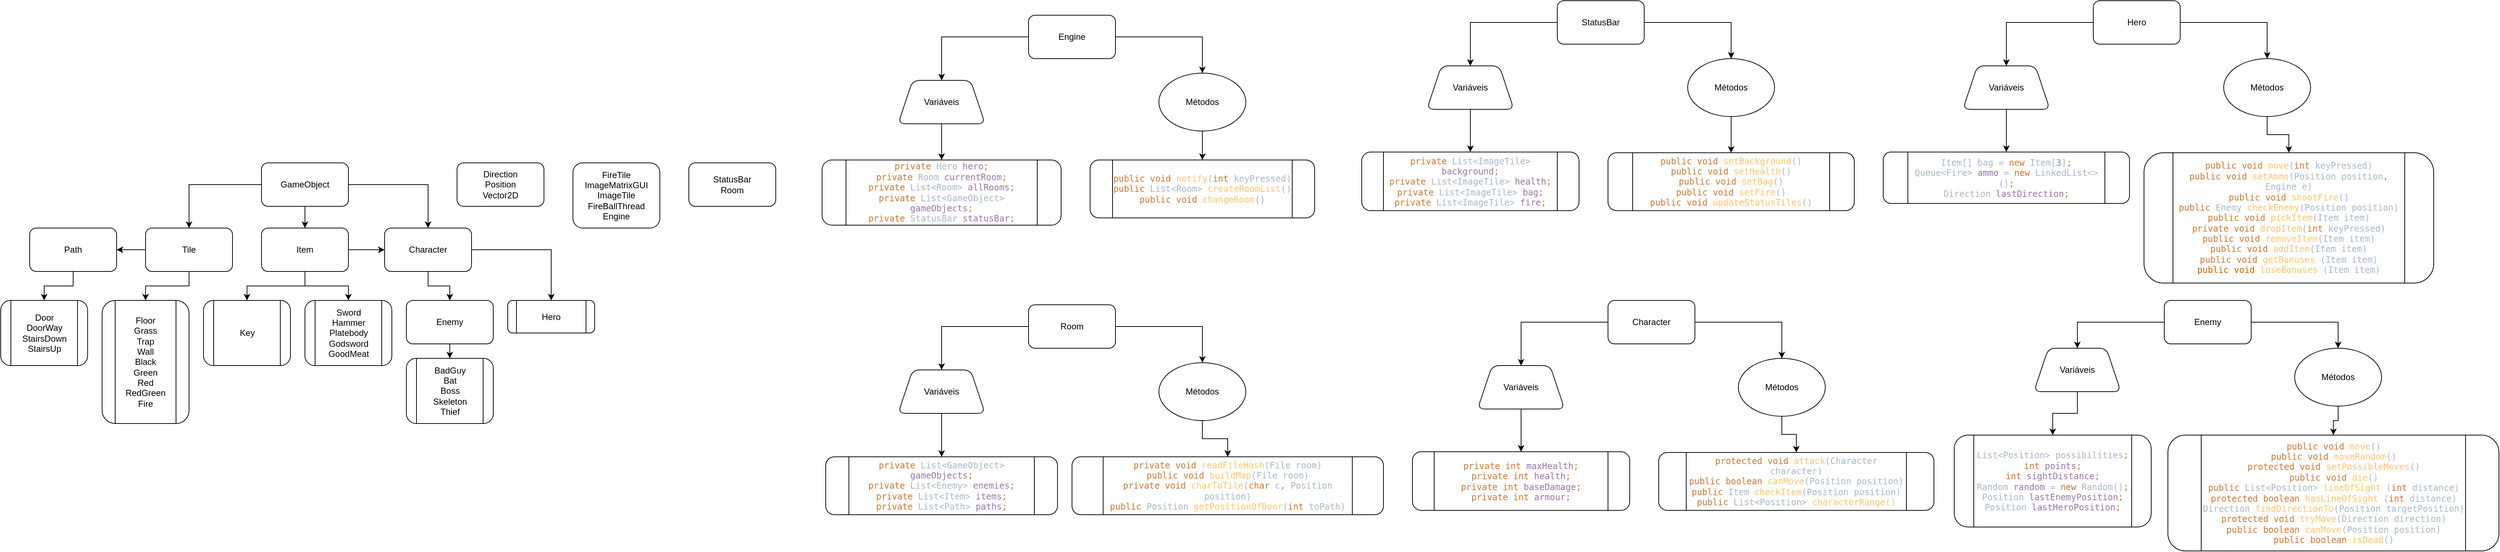 <mxfile version="21.3.5" type="github">
  <diagram name="Página-1" id="6EzTextcwqXLkR1ZRIQe">
    <mxGraphModel dx="3252" dy="1193" grid="1" gridSize="10" guides="1" tooltips="1" connect="1" arrows="1" fold="1" page="1" pageScale="1" pageWidth="1169" pageHeight="827" math="0" shadow="0">
      <root>
        <mxCell id="0" />
        <mxCell id="1" parent="0" />
        <mxCell id="GNOp9yawpGQOeE-_GoTY-5" value="" style="edgeStyle=orthogonalEdgeStyle;rounded=0;orthogonalLoop=1;jettySize=auto;html=1;entryX=0.5;entryY=0;entryDx=0;entryDy=0;" edge="1" parent="1" source="GNOp9yawpGQOeE-_GoTY-1" target="GNOp9yawpGQOeE-_GoTY-4">
          <mxGeometry relative="1" as="geometry">
            <Array as="points" />
          </mxGeometry>
        </mxCell>
        <mxCell id="GNOp9yawpGQOeE-_GoTY-7" value="" style="edgeStyle=orthogonalEdgeStyle;rounded=0;orthogonalLoop=1;jettySize=auto;html=1;" edge="1" parent="1" source="GNOp9yawpGQOeE-_GoTY-1" target="GNOp9yawpGQOeE-_GoTY-6">
          <mxGeometry relative="1" as="geometry" />
        </mxCell>
        <mxCell id="GNOp9yawpGQOeE-_GoTY-9" value="" style="edgeStyle=orthogonalEdgeStyle;rounded=0;orthogonalLoop=1;jettySize=auto;html=1;" edge="1" parent="1" source="GNOp9yawpGQOeE-_GoTY-1" target="GNOp9yawpGQOeE-_GoTY-8">
          <mxGeometry relative="1" as="geometry" />
        </mxCell>
        <mxCell id="GNOp9yawpGQOeE-_GoTY-1" value="GameObject" style="rounded=1;whiteSpace=wrap;html=1;" vertex="1" parent="1">
          <mxGeometry x="-759" y="234" width="120" height="60" as="geometry" />
        </mxCell>
        <mxCell id="GNOp9yawpGQOeE-_GoTY-23" value="" style="edgeStyle=orthogonalEdgeStyle;rounded=0;orthogonalLoop=1;jettySize=auto;html=1;" edge="1" parent="1" source="GNOp9yawpGQOeE-_GoTY-4" target="GNOp9yawpGQOeE-_GoTY-22">
          <mxGeometry relative="1" as="geometry" />
        </mxCell>
        <mxCell id="GNOp9yawpGQOeE-_GoTY-24" value="" style="edgeStyle=orthogonalEdgeStyle;rounded=0;orthogonalLoop=1;jettySize=auto;html=1;" edge="1" parent="1" source="GNOp9yawpGQOeE-_GoTY-4" target="GNOp9yawpGQOeE-_GoTY-8">
          <mxGeometry relative="1" as="geometry" />
        </mxCell>
        <mxCell id="GNOp9yawpGQOeE-_GoTY-30" style="edgeStyle=orthogonalEdgeStyle;rounded=0;orthogonalLoop=1;jettySize=auto;html=1;entryX=0.5;entryY=0;entryDx=0;entryDy=0;" edge="1" parent="1" source="GNOp9yawpGQOeE-_GoTY-4" target="GNOp9yawpGQOeE-_GoTY-26">
          <mxGeometry relative="1" as="geometry" />
        </mxCell>
        <mxCell id="GNOp9yawpGQOeE-_GoTY-4" value="Item" style="rounded=1;whiteSpace=wrap;html=1;" vertex="1" parent="1">
          <mxGeometry x="-759" y="324" width="120" height="60" as="geometry" />
        </mxCell>
        <mxCell id="GNOp9yawpGQOeE-_GoTY-36" value="" style="edgeStyle=orthogonalEdgeStyle;rounded=0;orthogonalLoop=1;jettySize=auto;html=1;" edge="1" parent="1" source="GNOp9yawpGQOeE-_GoTY-6" target="GNOp9yawpGQOeE-_GoTY-35">
          <mxGeometry relative="1" as="geometry" />
        </mxCell>
        <mxCell id="GNOp9yawpGQOeE-_GoTY-41" value="" style="edgeStyle=orthogonalEdgeStyle;rounded=0;orthogonalLoop=1;jettySize=auto;html=1;" edge="1" parent="1" source="GNOp9yawpGQOeE-_GoTY-6" target="GNOp9yawpGQOeE-_GoTY-40">
          <mxGeometry relative="1" as="geometry" />
        </mxCell>
        <mxCell id="GNOp9yawpGQOeE-_GoTY-6" value="Tile" style="rounded=1;whiteSpace=wrap;html=1;" vertex="1" parent="1">
          <mxGeometry x="-919" y="324" width="120" height="60" as="geometry" />
        </mxCell>
        <mxCell id="GNOp9yawpGQOeE-_GoTY-11" value="" style="edgeStyle=orthogonalEdgeStyle;rounded=0;orthogonalLoop=1;jettySize=auto;html=1;" edge="1" parent="1" source="GNOp9yawpGQOeE-_GoTY-8" target="GNOp9yawpGQOeE-_GoTY-10">
          <mxGeometry relative="1" as="geometry" />
        </mxCell>
        <mxCell id="GNOp9yawpGQOeE-_GoTY-13" value="" style="edgeStyle=orthogonalEdgeStyle;rounded=0;orthogonalLoop=1;jettySize=auto;html=1;entryX=0.5;entryY=0;entryDx=0;entryDy=0;" edge="1" parent="1" source="GNOp9yawpGQOeE-_GoTY-8" target="GNOp9yawpGQOeE-_GoTY-49">
          <mxGeometry relative="1" as="geometry" />
        </mxCell>
        <mxCell id="GNOp9yawpGQOeE-_GoTY-8" value="Character" style="rounded=1;whiteSpace=wrap;html=1;" vertex="1" parent="1">
          <mxGeometry x="-589" y="324" width="120" height="60" as="geometry" />
        </mxCell>
        <mxCell id="GNOp9yawpGQOeE-_GoTY-21" value="" style="edgeStyle=orthogonalEdgeStyle;rounded=0;orthogonalLoop=1;jettySize=auto;html=1;" edge="1" parent="1" source="GNOp9yawpGQOeE-_GoTY-10" target="GNOp9yawpGQOeE-_GoTY-20">
          <mxGeometry relative="1" as="geometry" />
        </mxCell>
        <mxCell id="GNOp9yawpGQOeE-_GoTY-10" value="Enemy" style="rounded=1;whiteSpace=wrap;html=1;" vertex="1" parent="1">
          <mxGeometry x="-559" y="424" width="120" height="60" as="geometry" />
        </mxCell>
        <mxCell id="GNOp9yawpGQOeE-_GoTY-20" value="BadGuy&lt;br&gt;Bat&lt;br&gt;Boss&lt;br&gt;Skeleton&lt;br&gt;Thief" style="shape=process;whiteSpace=wrap;html=1;backgroundOutline=1;rounded=1;" vertex="1" parent="1">
          <mxGeometry x="-559" y="504" width="120" height="90" as="geometry" />
        </mxCell>
        <mxCell id="GNOp9yawpGQOeE-_GoTY-22" value="Sword&lt;br&gt;Hammer&lt;br&gt;Platebody&lt;br&gt;Godsword&lt;br&gt;GoodMeat" style="shape=process;whiteSpace=wrap;html=1;backgroundOutline=1;rounded=1;" vertex="1" parent="1">
          <mxGeometry x="-699" y="424" width="120" height="90" as="geometry" />
        </mxCell>
        <mxCell id="GNOp9yawpGQOeE-_GoTY-26" value="Key" style="shape=process;whiteSpace=wrap;html=1;backgroundOutline=1;rounded=1;" vertex="1" parent="1">
          <mxGeometry x="-839" y="424" width="120" height="90" as="geometry" />
        </mxCell>
        <mxCell id="GNOp9yawpGQOeE-_GoTY-48" style="edgeStyle=orthogonalEdgeStyle;rounded=0;orthogonalLoop=1;jettySize=auto;html=1;entryX=0.5;entryY=0;entryDx=0;entryDy=0;" edge="1" parent="1" source="GNOp9yawpGQOeE-_GoTY-35" target="GNOp9yawpGQOeE-_GoTY-47">
          <mxGeometry relative="1" as="geometry" />
        </mxCell>
        <mxCell id="GNOp9yawpGQOeE-_GoTY-35" value="Path" style="whiteSpace=wrap;html=1;rounded=1;" vertex="1" parent="1">
          <mxGeometry x="-1079" y="324" width="120" height="60" as="geometry" />
        </mxCell>
        <mxCell id="GNOp9yawpGQOeE-_GoTY-40" value="Floor&lt;br&gt;Grass&lt;br&gt;Trap&lt;br&gt;Wall&lt;br&gt;Black&lt;br&gt;Green&lt;br&gt;Red&lt;br&gt;RedGreen&lt;br&gt;Fire" style="shape=process;whiteSpace=wrap;html=1;backgroundOutline=1;rounded=1;" vertex="1" parent="1">
          <mxGeometry x="-979" y="424" width="120" height="170" as="geometry" />
        </mxCell>
        <mxCell id="GNOp9yawpGQOeE-_GoTY-47" value="Door&lt;br&gt;DoorWay&lt;br&gt;StairsDown&lt;br&gt;StairsUp" style="shape=process;whiteSpace=wrap;html=1;backgroundOutline=1;rounded=1;" vertex="1" parent="1">
          <mxGeometry x="-1119" y="424" width="120" height="90" as="geometry" />
        </mxCell>
        <mxCell id="GNOp9yawpGQOeE-_GoTY-49" value="Hero" style="shape=process;whiteSpace=wrap;html=1;backgroundOutline=1;rounded=1;" vertex="1" parent="1">
          <mxGeometry x="-419" y="424" width="120" height="45" as="geometry" />
        </mxCell>
        <mxCell id="GNOp9yawpGQOeE-_GoTY-51" value="Direction&lt;br&gt;Position&lt;br&gt;Vector2D" style="rounded=1;whiteSpace=wrap;html=1;" vertex="1" parent="1">
          <mxGeometry x="-489" y="234" width="120" height="60" as="geometry" />
        </mxCell>
        <mxCell id="GNOp9yawpGQOeE-_GoTY-52" value="FireTile&lt;br&gt;ImageMatrixGUI&lt;br&gt;ImageTile&lt;br&gt;FireBallThread&lt;br&gt;Engine" style="rounded=1;whiteSpace=wrap;html=1;" vertex="1" parent="1">
          <mxGeometry x="-329" y="234" width="120" height="90" as="geometry" />
        </mxCell>
        <mxCell id="GNOp9yawpGQOeE-_GoTY-53" value="StatusBar&lt;br&gt;Room" style="rounded=1;whiteSpace=wrap;html=1;" vertex="1" parent="1">
          <mxGeometry x="-169" y="234" width="120" height="60" as="geometry" />
        </mxCell>
        <mxCell id="GNOp9yawpGQOeE-_GoTY-58" value="" style="edgeStyle=orthogonalEdgeStyle;rounded=0;orthogonalLoop=1;jettySize=auto;html=1;entryX=0.5;entryY=0;entryDx=0;entryDy=0;" edge="1" parent="1" source="GNOp9yawpGQOeE-_GoTY-54" target="GNOp9yawpGQOeE-_GoTY-57">
          <mxGeometry relative="1" as="geometry">
            <Array as="points">
              <mxPoint x="180" y="60" />
            </Array>
          </mxGeometry>
        </mxCell>
        <mxCell id="GNOp9yawpGQOeE-_GoTY-62" value="" style="edgeStyle=orthogonalEdgeStyle;rounded=0;orthogonalLoop=1;jettySize=auto;html=1;entryX=0.5;entryY=0;entryDx=0;entryDy=0;exitX=1;exitY=0.5;exitDx=0;exitDy=0;" edge="1" parent="1" source="GNOp9yawpGQOeE-_GoTY-54" target="GNOp9yawpGQOeE-_GoTY-63">
          <mxGeometry relative="1" as="geometry">
            <mxPoint x="420" y="70" as="targetPoint" />
            <Array as="points">
              <mxPoint x="540" y="60" />
            </Array>
          </mxGeometry>
        </mxCell>
        <mxCell id="GNOp9yawpGQOeE-_GoTY-54" value="Engine" style="rounded=1;whiteSpace=wrap;html=1;" vertex="1" parent="1">
          <mxGeometry x="300" y="30" width="120" height="60" as="geometry" />
        </mxCell>
        <mxCell id="GNOp9yawpGQOeE-_GoTY-60" value="" style="edgeStyle=orthogonalEdgeStyle;rounded=0;orthogonalLoop=1;jettySize=auto;html=1;" edge="1" parent="1" source="GNOp9yawpGQOeE-_GoTY-57" target="GNOp9yawpGQOeE-_GoTY-59">
          <mxGeometry relative="1" as="geometry" />
        </mxCell>
        <mxCell id="GNOp9yawpGQOeE-_GoTY-57" value="Variáveis" style="shape=trapezoid;perimeter=trapezoidPerimeter;whiteSpace=wrap;html=1;fixedSize=1;rounded=1;" vertex="1" parent="1">
          <mxGeometry x="120" y="120" width="120" height="60" as="geometry" />
        </mxCell>
        <mxCell id="GNOp9yawpGQOeE-_GoTY-59" value="&lt;div style=&quot;color: rgb(169, 183, 198); font-family: &amp;quot;JetBrains Mono&amp;quot;, monospace;&quot;&gt;&lt;span style=&quot;color: rgb(204, 120, 50);&quot;&gt;private &lt;/span&gt;Hero &lt;span style=&quot;color: rgb(152, 118, 170);&quot;&gt;hero&lt;/span&gt;&lt;span style=&quot;color: rgb(204, 120, 50);&quot;&gt;;&lt;br&gt;&lt;/span&gt;&lt;span style=&quot;color: rgb(204, 120, 50);&quot;&gt;private &lt;/span&gt;Room &lt;span style=&quot;color: rgb(152, 118, 170);&quot;&gt;currentRoom&lt;/span&gt;&lt;span style=&quot;color: rgb(204, 120, 50);&quot;&gt;;&lt;br&gt;&lt;/span&gt;&lt;span style=&quot;color: rgb(204, 120, 50);&quot;&gt;private &lt;/span&gt;List&amp;lt;Room&amp;gt; &lt;span style=&quot;color: rgb(152, 118, 170);&quot;&gt;allRooms&lt;/span&gt;&lt;span style=&quot;color: rgb(204, 120, 50);&quot;&gt;;&lt;br&gt;&lt;/span&gt;&lt;span style=&quot;color: rgb(204, 120, 50);&quot;&gt;private &lt;/span&gt;List&amp;lt;GameObject&amp;gt; &lt;span style=&quot;color: rgb(152, 118, 170);&quot;&gt;gameObjects&lt;/span&gt;&lt;span style=&quot;color: rgb(204, 120, 50);&quot;&gt;;&lt;/span&gt;&lt;/div&gt;&lt;div style=&quot;font-family: &amp;quot;JetBrains Mono&amp;quot;, monospace;&quot;&gt;&lt;div style=&quot;&quot;&gt;&lt;font color=&quot;#cc7832&quot;&gt;private&amp;nbsp;&lt;/font&gt;&lt;font color=&quot;#a9b7c6&quot;&gt;StatusBar &lt;/font&gt;&lt;span style=&quot;color: rgb(152, 118, 170);&quot;&gt;statusBar&lt;/span&gt;&lt;span style=&quot;color: rgb(204, 120, 50);&quot;&gt;;&lt;/span&gt;&lt;/div&gt;&lt;/div&gt;" style="shape=process;whiteSpace=wrap;html=1;backgroundOutline=1;rounded=1;fillColor=none;" vertex="1" parent="1">
          <mxGeometry x="15" y="230" width="330" height="90" as="geometry" />
        </mxCell>
        <mxCell id="GNOp9yawpGQOeE-_GoTY-65" style="edgeStyle=orthogonalEdgeStyle;rounded=0;orthogonalLoop=1;jettySize=auto;html=1;exitX=0.5;exitY=1;exitDx=0;exitDy=0;entryX=0.5;entryY=0;entryDx=0;entryDy=0;" edge="1" parent="1" source="GNOp9yawpGQOeE-_GoTY-63" target="GNOp9yawpGQOeE-_GoTY-64">
          <mxGeometry relative="1" as="geometry" />
        </mxCell>
        <mxCell id="GNOp9yawpGQOeE-_GoTY-63" value="Métodos" style="ellipse;whiteSpace=wrap;html=1;" vertex="1" parent="1">
          <mxGeometry x="480" y="110" width="120" height="80" as="geometry" />
        </mxCell>
        <mxCell id="GNOp9yawpGQOeE-_GoTY-64" value="&lt;div style=&quot;font-family: &amp;quot;JetBrains Mono&amp;quot;, monospace;&quot;&gt;&lt;div style=&quot;&quot;&gt;&lt;div style=&quot;&quot;&gt;&lt;font style=&quot;&quot; color=&quot;#cc7832&quot;&gt;public&lt;/font&gt;&lt;span style=&quot;color: rgb(169, 183, 198);&quot;&gt; &lt;/span&gt;&lt;font color=&quot;#cc7832&quot;&gt;void &lt;/font&gt;&lt;span style=&quot;color: rgb(255, 198, 109);&quot;&gt;notify&lt;/span&gt;&lt;font color=&quot;#a9b7c6&quot;&gt;(&lt;/font&gt;&lt;span style=&quot;color: rgb(204, 120, 50);&quot;&gt;int &lt;/span&gt;&lt;font color=&quot;#a9b7c6&quot;&gt;keyPressed)&lt;/font&gt;&lt;/div&gt;&lt;/div&gt;&lt;div style=&quot;&quot;&gt;&lt;font color=&quot;#cc7832&quot;&gt;public&lt;/font&gt;&lt;font color=&quot;#a9b7c6&quot;&gt; List&amp;lt;Room&amp;gt; &lt;/font&gt;&lt;span style=&quot;color: rgb(255, 198, 109);&quot;&gt;createRoomList&lt;/span&gt;&lt;font color=&quot;#a9b7c6&quot;&gt;()&lt;/font&gt;&lt;/div&gt;&lt;div style=&quot;&quot;&gt;&lt;div style=&quot;&quot;&gt;&lt;font style=&quot;&quot; color=&quot;#cc7832&quot;&gt;public &lt;/font&gt;&lt;font color=&quot;#cc7832&quot;&gt;void &lt;/font&gt;&lt;span style=&quot;color: rgb(255, 198, 109);&quot;&gt;changeRoom&lt;/span&gt;&lt;font color=&quot;#a9b7c6&quot;&gt;()&lt;/font&gt;&lt;/div&gt;&lt;/div&gt;&lt;/div&gt;" style="shape=process;whiteSpace=wrap;html=1;backgroundOutline=1;rounded=1;fillColor=none;" vertex="1" parent="1">
          <mxGeometry x="385" y="230" width="310" height="80" as="geometry" />
        </mxCell>
        <mxCell id="GNOp9yawpGQOeE-_GoTY-66" value="" style="edgeStyle=orthogonalEdgeStyle;rounded=0;orthogonalLoop=1;jettySize=auto;html=1;entryX=0.5;entryY=0;entryDx=0;entryDy=0;" edge="1" parent="1" source="GNOp9yawpGQOeE-_GoTY-68" target="GNOp9yawpGQOeE-_GoTY-70">
          <mxGeometry relative="1" as="geometry">
            <Array as="points">
              <mxPoint x="910" y="40" />
            </Array>
          </mxGeometry>
        </mxCell>
        <mxCell id="GNOp9yawpGQOeE-_GoTY-67" value="" style="edgeStyle=orthogonalEdgeStyle;rounded=0;orthogonalLoop=1;jettySize=auto;html=1;entryX=0.5;entryY=0;entryDx=0;entryDy=0;exitX=1;exitY=0.5;exitDx=0;exitDy=0;" edge="1" parent="1" source="GNOp9yawpGQOeE-_GoTY-68" target="GNOp9yawpGQOeE-_GoTY-73">
          <mxGeometry relative="1" as="geometry">
            <mxPoint x="1150" y="50" as="targetPoint" />
            <Array as="points">
              <mxPoint x="1270" y="40" />
            </Array>
          </mxGeometry>
        </mxCell>
        <mxCell id="GNOp9yawpGQOeE-_GoTY-68" value="StatusBar" style="rounded=1;whiteSpace=wrap;html=1;" vertex="1" parent="1">
          <mxGeometry x="1030" y="10" width="120" height="60" as="geometry" />
        </mxCell>
        <mxCell id="GNOp9yawpGQOeE-_GoTY-69" value="" style="edgeStyle=orthogonalEdgeStyle;rounded=0;orthogonalLoop=1;jettySize=auto;html=1;" edge="1" parent="1" source="GNOp9yawpGQOeE-_GoTY-70" target="GNOp9yawpGQOeE-_GoTY-71">
          <mxGeometry relative="1" as="geometry" />
        </mxCell>
        <mxCell id="GNOp9yawpGQOeE-_GoTY-70" value="Variáveis" style="shape=trapezoid;perimeter=trapezoidPerimeter;whiteSpace=wrap;html=1;fixedSize=1;rounded=1;" vertex="1" parent="1">
          <mxGeometry x="850" y="100" width="120" height="60" as="geometry" />
        </mxCell>
        <mxCell id="GNOp9yawpGQOeE-_GoTY-71" value="&lt;div style=&quot;font-family: &amp;quot;JetBrains Mono&amp;quot;, monospace;&quot;&gt;&lt;div style=&quot;&quot;&gt;&lt;font color=&quot;#cc7832&quot;&gt;private &lt;/font&gt;&lt;font color=&quot;#a9b7c6&quot;&gt;List&amp;lt;ImageTile&amp;gt; &lt;/font&gt;&lt;span style=&quot;color: rgb(152, 118, 170);&quot;&gt;background&lt;/span&gt;&lt;span style=&quot;color: rgb(204, 120, 50);&quot;&gt;;&lt;br&gt;&lt;/span&gt;&lt;span style=&quot;color: rgb(204, 120, 50);&quot;&gt;private &lt;/span&gt;&lt;font color=&quot;#a9b7c6&quot;&gt;List&amp;lt;ImageTile&amp;gt; &lt;/font&gt;&lt;span style=&quot;color: rgb(152, 118, 170);&quot;&gt;health&lt;/span&gt;&lt;span style=&quot;color: rgb(204, 120, 50);&quot;&gt;;&lt;br&gt;&lt;/span&gt;&lt;span style=&quot;color: rgb(204, 120, 50);&quot;&gt;private &lt;/span&gt;&lt;font color=&quot;#a9b7c6&quot;&gt;List&amp;lt;ImageTile&amp;gt; &lt;/font&gt;&lt;span style=&quot;color: rgb(152, 118, 170);&quot;&gt;bag&lt;/span&gt;&lt;span style=&quot;color: rgb(204, 120, 50);&quot;&gt;;&lt;br&gt;&lt;/span&gt;&lt;span style=&quot;color: rgb(204, 120, 50);&quot;&gt;private &lt;/span&gt;&lt;font color=&quot;#a9b7c6&quot;&gt;List&amp;lt;ImageTile&amp;gt; &lt;/font&gt;&lt;span style=&quot;color: rgb(152, 118, 170);&quot;&gt;fire&lt;/span&gt;&lt;span style=&quot;color: rgb(204, 120, 50);&quot;&gt;;&lt;/span&gt;&lt;/div&gt;&lt;/div&gt;" style="shape=process;whiteSpace=wrap;html=1;backgroundOutline=1;rounded=1;fillColor=none;" vertex="1" parent="1">
          <mxGeometry x="760" y="219" width="300" height="81" as="geometry" />
        </mxCell>
        <mxCell id="GNOp9yawpGQOeE-_GoTY-72" style="edgeStyle=orthogonalEdgeStyle;rounded=0;orthogonalLoop=1;jettySize=auto;html=1;exitX=0.5;exitY=1;exitDx=0;exitDy=0;entryX=0.5;entryY=0;entryDx=0;entryDy=0;" edge="1" parent="1" source="GNOp9yawpGQOeE-_GoTY-73" target="GNOp9yawpGQOeE-_GoTY-74">
          <mxGeometry relative="1" as="geometry" />
        </mxCell>
        <mxCell id="GNOp9yawpGQOeE-_GoTY-73" value="Métodos" style="ellipse;whiteSpace=wrap;html=1;" vertex="1" parent="1">
          <mxGeometry x="1210" y="90" width="120" height="80" as="geometry" />
        </mxCell>
        <mxCell id="GNOp9yawpGQOeE-_GoTY-74" value="&lt;div style=&quot;font-family: &amp;quot;JetBrains Mono&amp;quot;, monospace;&quot;&gt;&lt;div style=&quot;&quot;&gt;&lt;div style=&quot;&quot;&gt;&lt;div style=&quot;&quot;&gt;&lt;font style=&quot;&quot; color=&quot;#cc7832&quot;&gt;public void&lt;/font&gt;&lt;span style=&quot;color: rgb(169, 183, 198);&quot;&gt; &lt;span style=&quot;color:#ffc66d;&quot;&gt;setBackground&lt;/span&gt;()&lt;/span&gt;&lt;/div&gt;&lt;div style=&quot;&quot;&gt;&lt;div style=&quot;&quot;&gt;&lt;font color=&quot;#cc7832&quot;&gt;public void&lt;/font&gt; &lt;span style=&quot;color: rgb(255, 198, 109);&quot;&gt;setHealth&lt;/span&gt;&lt;font color=&quot;#a9b7c6&quot;&gt;()&lt;/font&gt;&lt;/div&gt;&lt;div style=&quot;&quot;&gt;&lt;div style=&quot;&quot;&gt;&lt;font color=&quot;#cc7832&quot;&gt;public void&lt;/font&gt; &lt;span style=&quot;color: rgb(255, 198, 109);&quot;&gt;setBag&lt;/span&gt;&lt;font color=&quot;#a9b7c6&quot;&gt;()&lt;/font&gt;&lt;/div&gt;&lt;div style=&quot;&quot;&gt;&lt;div style=&quot;&quot;&gt;&lt;font color=&quot;#cc7832&quot;&gt;public void&lt;/font&gt; &lt;span style=&quot;color: rgb(255, 198, 109);&quot;&gt;setFire&lt;/span&gt;&lt;font color=&quot;#a9b7c6&quot;&gt;()&lt;/font&gt;&lt;/div&gt;&lt;div style=&quot;&quot;&gt;&lt;div style=&quot;&quot;&gt;&lt;font style=&quot;&quot; color=&quot;#cc7832&quot;&gt;public void&lt;/font&gt; &lt;span style=&quot;color: rgb(255, 198, 109);&quot;&gt;updateStatusTiles&lt;/span&gt;&lt;font style=&quot;&quot; color=&quot;#a9b7c6&quot;&gt;()&lt;/font&gt;&lt;/div&gt;&lt;/div&gt;&lt;/div&gt;&lt;/div&gt;&lt;/div&gt;&lt;/div&gt;&lt;/div&gt;&lt;/div&gt;" style="shape=process;whiteSpace=wrap;html=1;backgroundOutline=1;rounded=1;fillColor=none;" vertex="1" parent="1">
          <mxGeometry x="1100" y="220" width="340" height="80" as="geometry" />
        </mxCell>
        <mxCell id="GNOp9yawpGQOeE-_GoTY-75" value="" style="edgeStyle=orthogonalEdgeStyle;rounded=0;orthogonalLoop=1;jettySize=auto;html=1;entryX=0.5;entryY=0;entryDx=0;entryDy=0;" edge="1" parent="1" source="GNOp9yawpGQOeE-_GoTY-77" target="GNOp9yawpGQOeE-_GoTY-79">
          <mxGeometry relative="1" as="geometry">
            <Array as="points">
              <mxPoint x="180" y="460" />
            </Array>
          </mxGeometry>
        </mxCell>
        <mxCell id="GNOp9yawpGQOeE-_GoTY-76" value="" style="edgeStyle=orthogonalEdgeStyle;rounded=0;orthogonalLoop=1;jettySize=auto;html=1;entryX=0.5;entryY=0;entryDx=0;entryDy=0;exitX=1;exitY=0.5;exitDx=0;exitDy=0;" edge="1" parent="1" source="GNOp9yawpGQOeE-_GoTY-77" target="GNOp9yawpGQOeE-_GoTY-82">
          <mxGeometry relative="1" as="geometry">
            <mxPoint x="420" y="470" as="targetPoint" />
            <Array as="points">
              <mxPoint x="540" y="460" />
            </Array>
          </mxGeometry>
        </mxCell>
        <mxCell id="GNOp9yawpGQOeE-_GoTY-77" value="Room" style="rounded=1;whiteSpace=wrap;html=1;" vertex="1" parent="1">
          <mxGeometry x="300" y="430" width="120" height="60" as="geometry" />
        </mxCell>
        <mxCell id="GNOp9yawpGQOeE-_GoTY-78" value="" style="edgeStyle=orthogonalEdgeStyle;rounded=0;orthogonalLoop=1;jettySize=auto;html=1;" edge="1" parent="1" source="GNOp9yawpGQOeE-_GoTY-79" target="GNOp9yawpGQOeE-_GoTY-80">
          <mxGeometry relative="1" as="geometry" />
        </mxCell>
        <mxCell id="GNOp9yawpGQOeE-_GoTY-79" value="Variáveis" style="shape=trapezoid;perimeter=trapezoidPerimeter;whiteSpace=wrap;html=1;fixedSize=1;rounded=1;" vertex="1" parent="1">
          <mxGeometry x="120" y="520" width="120" height="60" as="geometry" />
        </mxCell>
        <mxCell id="GNOp9yawpGQOeE-_GoTY-80" value="&lt;div style=&quot;color: rgb(169, 183, 198); font-family: &amp;quot;JetBrains Mono&amp;quot;, monospace;&quot;&gt;&lt;div style=&quot;&quot;&gt;&lt;span style=&quot;color: rgb(204, 120, 50);&quot;&gt;private &lt;/span&gt;List&amp;lt;GameObject&amp;gt; &lt;span style=&quot;color: rgb(152, 118, 170);&quot;&gt;gameObjects&lt;/span&gt;&lt;span style=&quot;color: rgb(204, 120, 50);&quot;&gt;;&lt;br&gt;&lt;/span&gt;&lt;span style=&quot;color: rgb(204, 120, 50);&quot;&gt;private &lt;/span&gt;List&amp;lt;Enemy&amp;gt; &lt;span style=&quot;color: rgb(152, 118, 170);&quot;&gt;enemies&lt;/span&gt;&lt;span style=&quot;color: rgb(204, 120, 50);&quot;&gt;;&lt;br&gt;&lt;/span&gt;&lt;span style=&quot;color: rgb(204, 120, 50);&quot;&gt;private &lt;/span&gt;List&amp;lt;Item&amp;gt; &lt;span style=&quot;color: rgb(152, 118, 170);&quot;&gt;items&lt;/span&gt;&lt;span style=&quot;color: rgb(204, 120, 50);&quot;&gt;;&lt;br&gt;&lt;/span&gt;&lt;span style=&quot;color: rgb(204, 120, 50);&quot;&gt;private &lt;/span&gt;List&amp;lt;Path&amp;gt; &lt;span style=&quot;color: rgb(152, 118, 170);&quot;&gt;paths&lt;/span&gt;&lt;span style=&quot;color: rgb(204, 120, 50);&quot;&gt;;&lt;/span&gt;&lt;br&gt;&lt;/div&gt;&lt;/div&gt;" style="shape=process;whiteSpace=wrap;html=1;backgroundOutline=1;rounded=1;fillColor=none;" vertex="1" parent="1">
          <mxGeometry x="20" y="640" width="320" height="80" as="geometry" />
        </mxCell>
        <mxCell id="GNOp9yawpGQOeE-_GoTY-81" style="edgeStyle=orthogonalEdgeStyle;rounded=0;orthogonalLoop=1;jettySize=auto;html=1;exitX=0.5;exitY=1;exitDx=0;exitDy=0;entryX=0.5;entryY=0;entryDx=0;entryDy=0;" edge="1" parent="1" source="GNOp9yawpGQOeE-_GoTY-82" target="GNOp9yawpGQOeE-_GoTY-83">
          <mxGeometry relative="1" as="geometry" />
        </mxCell>
        <mxCell id="GNOp9yawpGQOeE-_GoTY-82" value="Métodos" style="ellipse;whiteSpace=wrap;html=1;" vertex="1" parent="1">
          <mxGeometry x="480" y="510" width="120" height="80" as="geometry" />
        </mxCell>
        <mxCell id="GNOp9yawpGQOeE-_GoTY-83" value="&lt;div style=&quot;font-family: &amp;quot;JetBrains Mono&amp;quot;, monospace;&quot;&gt;&lt;div style=&quot;&quot;&gt;&lt;div style=&quot;&quot;&gt;&lt;div style=&quot;&quot;&gt;&lt;font color=&quot;#cc7832&quot;&gt;private&lt;/font&gt;&lt;span style=&quot;color: rgb(169, 183, 198);&quot;&gt; &lt;/span&gt;&lt;font color=&quot;#cc7832&quot;&gt;void &lt;/font&gt;&lt;span style=&quot;color: rgb(255, 198, 109);&quot;&gt;readFileHash&lt;/span&gt;&lt;font color=&quot;#a9b7c6&quot;&gt;(File room)&lt;/font&gt;&lt;/div&gt;&lt;div style=&quot;&quot;&gt;&lt;div style=&quot;&quot;&gt;&lt;font color=&quot;#cc7832&quot;&gt;public&lt;/font&gt;&lt;font color=&quot;#a9b7c6&quot;&gt; &lt;/font&gt;&lt;font color=&quot;#cc7832&quot;&gt;void &lt;/font&gt;&lt;span style=&quot;color: rgb(255, 198, 109);&quot;&gt;buildMap&lt;/span&gt;&lt;font color=&quot;#a9b7c6&quot;&gt;(File room)&lt;/font&gt;&lt;/div&gt;&lt;div style=&quot;&quot;&gt;&lt;div style=&quot;&quot;&gt;&lt;font color=&quot;#cc7832&quot;&gt;private void &lt;/font&gt;&lt;span style=&quot;color: rgb(255, 198, 109);&quot;&gt;charToTile&lt;/span&gt;&lt;font color=&quot;#a9b7c6&quot;&gt;(&lt;/font&gt;&lt;span style=&quot;color: rgb(204, 120, 50);&quot;&gt;char &lt;/span&gt;&lt;font color=&quot;#a9b7c6&quot;&gt;c&lt;/font&gt;&lt;span style=&quot;color: rgb(204, 120, 50);&quot;&gt;, &lt;/span&gt;&lt;font color=&quot;#a9b7c6&quot;&gt;Position position)&lt;/font&gt;&lt;/div&gt;&lt;div style=&quot;&quot;&gt;&lt;div style=&quot;&quot;&gt;&lt;font color=&quot;#cc7832&quot;&gt;public &lt;/font&gt;&lt;font color=&quot;#a9b7c6&quot;&gt;Position &lt;/font&gt;&lt;span style=&quot;color: rgb(255, 198, 109);&quot;&gt;getPositionOfDoor&lt;/span&gt;&lt;font color=&quot;#a9b7c6&quot;&gt;(&lt;/font&gt;&lt;span style=&quot;color: rgb(204, 120, 50);&quot;&gt;int &lt;/span&gt;&lt;font color=&quot;#a9b7c6&quot;&gt;toPath)&lt;/font&gt;&lt;/div&gt;&lt;/div&gt;&lt;/div&gt;&lt;/div&gt;&lt;/div&gt;&lt;/div&gt;&lt;/div&gt;" style="shape=process;whiteSpace=wrap;html=1;backgroundOutline=1;rounded=1;fillColor=none;" vertex="1" parent="1">
          <mxGeometry x="360" y="640" width="430" height="80" as="geometry" />
        </mxCell>
        <mxCell id="GNOp9yawpGQOeE-_GoTY-84" value="" style="edgeStyle=orthogonalEdgeStyle;rounded=0;orthogonalLoop=1;jettySize=auto;html=1;entryX=0.5;entryY=0;entryDx=0;entryDy=0;" edge="1" parent="1" source="GNOp9yawpGQOeE-_GoTY-86" target="GNOp9yawpGQOeE-_GoTY-88">
          <mxGeometry relative="1" as="geometry">
            <Array as="points">
              <mxPoint x="980" y="454" />
            </Array>
          </mxGeometry>
        </mxCell>
        <mxCell id="GNOp9yawpGQOeE-_GoTY-85" value="" style="edgeStyle=orthogonalEdgeStyle;rounded=0;orthogonalLoop=1;jettySize=auto;html=1;entryX=0.5;entryY=0;entryDx=0;entryDy=0;exitX=1;exitY=0.5;exitDx=0;exitDy=0;" edge="1" parent="1" source="GNOp9yawpGQOeE-_GoTY-86" target="GNOp9yawpGQOeE-_GoTY-91">
          <mxGeometry relative="1" as="geometry">
            <mxPoint x="1220" y="464" as="targetPoint" />
            <Array as="points">
              <mxPoint x="1340" y="454" />
            </Array>
          </mxGeometry>
        </mxCell>
        <mxCell id="GNOp9yawpGQOeE-_GoTY-86" value="Character" style="rounded=1;whiteSpace=wrap;html=1;" vertex="1" parent="1">
          <mxGeometry x="1100" y="424" width="120" height="60" as="geometry" />
        </mxCell>
        <mxCell id="GNOp9yawpGQOeE-_GoTY-87" value="" style="edgeStyle=orthogonalEdgeStyle;rounded=0;orthogonalLoop=1;jettySize=auto;html=1;" edge="1" parent="1" source="GNOp9yawpGQOeE-_GoTY-88" target="GNOp9yawpGQOeE-_GoTY-89">
          <mxGeometry relative="1" as="geometry" />
        </mxCell>
        <mxCell id="GNOp9yawpGQOeE-_GoTY-88" value="Variáveis" style="shape=trapezoid;perimeter=trapezoidPerimeter;whiteSpace=wrap;html=1;fixedSize=1;rounded=1;" vertex="1" parent="1">
          <mxGeometry x="920" y="514" width="120" height="60" as="geometry" />
        </mxCell>
        <mxCell id="GNOp9yawpGQOeE-_GoTY-89" value="&lt;div style=&quot;font-family: &amp;quot;JetBrains Mono&amp;quot;, monospace;&quot;&gt;&lt;div style=&quot;&quot;&gt;&lt;div style=&quot;&quot;&gt;&lt;font style=&quot;&quot; color=&quot;#cc7832&quot;&gt;private int&lt;/font&gt;&lt;span style=&quot;color: rgb(169, 183, 198);&quot;&gt; &lt;span style=&quot;color: rgb(152, 118, 170);&quot;&gt;maxHealth&lt;/span&gt;&lt;span style=&quot;color: rgb(204, 120, 50);&quot;&gt;;&lt;br&gt;&lt;/span&gt;&lt;span style=&quot;color: rgb(204, 120, 50);&quot;&gt;private int &lt;/span&gt;&lt;span style=&quot;color: rgb(152, 118, 170);&quot;&gt;health&lt;/span&gt;&lt;span style=&quot;color: rgb(204, 120, 50);&quot;&gt;;&lt;br&gt;&lt;/span&gt;&lt;span style=&quot;color: rgb(204, 120, 50);&quot;&gt;private int &lt;/span&gt;&lt;span style=&quot;color: rgb(152, 118, 170);&quot;&gt;baseDamage&lt;/span&gt;&lt;span style=&quot;color: rgb(204, 120, 50);&quot;&gt;;&lt;br&gt;&lt;/span&gt;&lt;span style=&quot;color: rgb(204, 120, 50);&quot;&gt;private int &lt;/span&gt;&lt;span style=&quot;color: rgb(152, 118, 170);&quot;&gt;armour&lt;/span&gt;&lt;span style=&quot;color: rgb(204, 120, 50);&quot;&gt;;&lt;/span&gt;&lt;/span&gt;&lt;/div&gt;&lt;/div&gt;&lt;/div&gt;" style="shape=process;whiteSpace=wrap;html=1;backgroundOutline=1;rounded=1;fillColor=none;" vertex="1" parent="1">
          <mxGeometry x="830" y="633" width="300" height="81" as="geometry" />
        </mxCell>
        <mxCell id="GNOp9yawpGQOeE-_GoTY-90" style="edgeStyle=orthogonalEdgeStyle;rounded=0;orthogonalLoop=1;jettySize=auto;html=1;exitX=0.5;exitY=1;exitDx=0;exitDy=0;entryX=0.5;entryY=0;entryDx=0;entryDy=0;" edge="1" parent="1" source="GNOp9yawpGQOeE-_GoTY-91" target="GNOp9yawpGQOeE-_GoTY-92">
          <mxGeometry relative="1" as="geometry" />
        </mxCell>
        <mxCell id="GNOp9yawpGQOeE-_GoTY-91" value="Métodos" style="ellipse;whiteSpace=wrap;html=1;" vertex="1" parent="1">
          <mxGeometry x="1280" y="504" width="120" height="80" as="geometry" />
        </mxCell>
        <mxCell id="GNOp9yawpGQOeE-_GoTY-92" value="&lt;div style=&quot;font-family: &amp;quot;JetBrains Mono&amp;quot;, monospace;&quot;&gt;&lt;div style=&quot;&quot;&gt;&lt;div style=&quot;&quot;&gt;&lt;div style=&quot;&quot;&gt;&lt;div style=&quot;&quot;&gt;&lt;font style=&quot;&quot; color=&quot;#cc7832&quot;&gt;protected void&lt;/font&gt;&lt;span style=&quot;color: rgb(169, 183, 198);&quot;&gt; &lt;span style=&quot;color:#ffc66d;&quot;&gt;attack&lt;/span&gt;(Character character)&lt;/span&gt;&lt;/div&gt;&lt;div style=&quot;&quot;&gt;&lt;div style=&quot;&quot;&gt;&lt;font color=&quot;#cc7832&quot;&gt;public boolean&lt;/font&gt; &lt;span style=&quot;color: rgb(255, 198, 109);&quot;&gt;canMove&lt;/span&gt;&lt;font color=&quot;#a9b7c6&quot;&gt;(Position position)&lt;/font&gt;&lt;/div&gt;&lt;div style=&quot;&quot;&gt;&lt;div style=&quot;&quot;&gt;&lt;font color=&quot;#cc7832&quot;&gt;public&lt;/font&gt;&lt;font color=&quot;#a9b7c6&quot;&gt; Item &lt;/font&gt;&lt;span style=&quot;color: rgb(255, 198, 109);&quot;&gt;checkItem&lt;/span&gt;&lt;font color=&quot;#a9b7c6&quot;&gt;(Position position)&lt;/font&gt;&lt;/div&gt;&lt;div style=&quot;&quot;&gt;&lt;div style=&quot;&quot;&gt;&lt;font style=&quot;&quot; color=&quot;#cc7832&quot;&gt;public &lt;/font&gt;&lt;font style=&quot;&quot; color=&quot;#a9b7c6&quot;&gt;List&amp;lt;Position&amp;gt; &lt;/font&gt;&lt;span style=&quot;color: rgb(255, 198, 109);&quot;&gt;characterRange()&lt;/span&gt;&lt;/div&gt;&lt;/div&gt;&lt;/div&gt;&lt;/div&gt;&lt;/div&gt;&lt;/div&gt;&lt;/div&gt;&lt;/div&gt;" style="shape=process;whiteSpace=wrap;html=1;backgroundOutline=1;rounded=1;fillColor=none;" vertex="1" parent="1">
          <mxGeometry x="1170" y="634" width="380" height="80" as="geometry" />
        </mxCell>
        <mxCell id="GNOp9yawpGQOeE-_GoTY-93" value="" style="edgeStyle=orthogonalEdgeStyle;rounded=0;orthogonalLoop=1;jettySize=auto;html=1;entryX=0.5;entryY=0;entryDx=0;entryDy=0;" edge="1" parent="1" source="GNOp9yawpGQOeE-_GoTY-95" target="GNOp9yawpGQOeE-_GoTY-97">
          <mxGeometry relative="1" as="geometry">
            <Array as="points">
              <mxPoint x="1650" y="40" />
            </Array>
          </mxGeometry>
        </mxCell>
        <mxCell id="GNOp9yawpGQOeE-_GoTY-94" value="" style="edgeStyle=orthogonalEdgeStyle;rounded=0;orthogonalLoop=1;jettySize=auto;html=1;entryX=0.5;entryY=0;entryDx=0;entryDy=0;exitX=1;exitY=0.5;exitDx=0;exitDy=0;" edge="1" parent="1" source="GNOp9yawpGQOeE-_GoTY-95" target="GNOp9yawpGQOeE-_GoTY-100">
          <mxGeometry relative="1" as="geometry">
            <mxPoint x="1890" y="50" as="targetPoint" />
            <Array as="points">
              <mxPoint x="2010" y="40" />
            </Array>
          </mxGeometry>
        </mxCell>
        <mxCell id="GNOp9yawpGQOeE-_GoTY-95" value="Hero" style="rounded=1;whiteSpace=wrap;html=1;" vertex="1" parent="1">
          <mxGeometry x="1770" y="10" width="120" height="60" as="geometry" />
        </mxCell>
        <mxCell id="GNOp9yawpGQOeE-_GoTY-96" value="" style="edgeStyle=orthogonalEdgeStyle;rounded=0;orthogonalLoop=1;jettySize=auto;html=1;" edge="1" parent="1" source="GNOp9yawpGQOeE-_GoTY-97" target="GNOp9yawpGQOeE-_GoTY-98">
          <mxGeometry relative="1" as="geometry" />
        </mxCell>
        <mxCell id="GNOp9yawpGQOeE-_GoTY-97" value="Variáveis" style="shape=trapezoid;perimeter=trapezoidPerimeter;whiteSpace=wrap;html=1;fixedSize=1;rounded=1;" vertex="1" parent="1">
          <mxGeometry x="1590" y="100" width="120" height="60" as="geometry" />
        </mxCell>
        <mxCell id="GNOp9yawpGQOeE-_GoTY-98" value="&lt;div style=&quot;font-family: &amp;quot;JetBrains Mono&amp;quot;, monospace;&quot;&gt;&lt;div style=&quot;&quot;&gt;&lt;div style=&quot;&quot;&gt;&lt;div style=&quot;color: rgb(169, 183, 198);&quot;&gt;Item[] bag = &lt;span style=&quot;color: rgb(204, 120, 50);&quot;&gt;new &lt;/span&gt;Item[&lt;span style=&quot;color: rgb(104, 151, 187);&quot;&gt;3&lt;/span&gt;]&lt;span style=&quot;color: rgb(204, 120, 50);&quot;&gt;;&lt;br&gt;&lt;/span&gt;Queue&amp;lt;Fire&amp;gt; &lt;span style=&quot;color: rgb(152, 118, 170);&quot;&gt;ammo &lt;/span&gt;= &lt;span style=&quot;color: rgb(204, 120, 50);&quot;&gt;new &lt;/span&gt;LinkedList&amp;lt;&amp;gt;()&lt;span style=&quot;color: rgb(204, 120, 50);&quot;&gt;;&lt;br&gt;&lt;/span&gt;Direction &lt;span style=&quot;color: rgb(152, 118, 170);&quot;&gt;lastDirection&lt;/span&gt;&lt;span style=&quot;color: rgb(204, 120, 50);&quot;&gt;;&lt;/span&gt;&lt;/div&gt;&lt;/div&gt;&lt;/div&gt;&lt;/div&gt;" style="shape=process;whiteSpace=wrap;html=1;backgroundOutline=1;rounded=1;fillColor=none;" vertex="1" parent="1">
          <mxGeometry x="1480" y="219" width="340" height="71" as="geometry" />
        </mxCell>
        <mxCell id="GNOp9yawpGQOeE-_GoTY-99" style="edgeStyle=orthogonalEdgeStyle;rounded=0;orthogonalLoop=1;jettySize=auto;html=1;exitX=0.5;exitY=1;exitDx=0;exitDy=0;entryX=0.5;entryY=0;entryDx=0;entryDy=0;" edge="1" parent="1" source="GNOp9yawpGQOeE-_GoTY-100" target="GNOp9yawpGQOeE-_GoTY-101">
          <mxGeometry relative="1" as="geometry" />
        </mxCell>
        <mxCell id="GNOp9yawpGQOeE-_GoTY-100" value="Métodos" style="ellipse;whiteSpace=wrap;html=1;" vertex="1" parent="1">
          <mxGeometry x="1950" y="90" width="120" height="80" as="geometry" />
        </mxCell>
        <mxCell id="GNOp9yawpGQOeE-_GoTY-101" value="&lt;div style=&quot;font-family: &amp;quot;JetBrains Mono&amp;quot;, monospace;&quot;&gt;&lt;div style=&quot;&quot;&gt;&lt;div style=&quot;&quot;&gt;&lt;div style=&quot;&quot;&gt;&lt;div style=&quot;&quot;&gt;&lt;div style=&quot;&quot;&gt;&lt;font style=&quot;&quot; color=&quot;#cc7832&quot;&gt;public void&lt;/font&gt;&lt;span style=&quot;color: rgb(169, 183, 198);&quot;&gt; &lt;span style=&quot;color:#ffc66d;&quot;&gt;move&lt;/span&gt;(&lt;span style=&quot;color:#cc7832;&quot;&gt;int &lt;/span&gt;keyPressed) &lt;/span&gt;&lt;/div&gt;&lt;div style=&quot;&quot;&gt;&lt;div style=&quot;&quot;&gt;&lt;font color=&quot;#cc7832&quot;&gt;public void&lt;/font&gt;&lt;span style=&quot;color: rgb(169, 183, 198);&quot;&gt; &lt;span style=&quot;color:#ffc66d;&quot;&gt;setAmmo&lt;/span&gt;(Position position&lt;span style=&quot;color:#cc7832;&quot;&gt;, &lt;/span&gt;Engine e)&lt;/span&gt;&lt;/div&gt;&lt;div style=&quot;&quot;&gt;&lt;div style=&quot;&quot;&gt;&lt;font color=&quot;#cc7832&quot;&gt;public void&lt;/font&gt;&lt;span style=&quot;color: rgb(169, 183, 198);&quot;&gt; &lt;span style=&quot;color:#ffc66d;&quot;&gt;shootFire&lt;/span&gt;()&lt;/span&gt;&lt;/div&gt;&lt;div style=&quot;&quot;&gt;&lt;div style=&quot;&quot;&gt;&lt;font color=&quot;#cc7832&quot;&gt;public&lt;/font&gt;&lt;span style=&quot;color: rgb(169, 183, 198);&quot;&gt; Enemy &lt;span style=&quot;color:#ffc66d;&quot;&gt;checkEnemy&lt;/span&gt;(Position position)&lt;/span&gt;&lt;/div&gt;&lt;div style=&quot;&quot;&gt;&lt;div style=&quot;&quot;&gt;&lt;font color=&quot;#cc7832&quot;&gt;public void&lt;/font&gt;&lt;span style=&quot;color: rgb(169, 183, 198);&quot;&gt; &lt;span style=&quot;color:#ffc66d;&quot;&gt;pickItem&lt;/span&gt;(Item item)&lt;/span&gt;&lt;/div&gt;&lt;div style=&quot;&quot;&gt;&lt;div style=&quot;&quot;&gt;&lt;font color=&quot;#cc7832&quot;&gt;private void&lt;/font&gt;&lt;span style=&quot;color: rgb(169, 183, 198);&quot;&gt; &lt;span style=&quot;color:#ffc66d;&quot;&gt;dropItem&lt;/span&gt;(&lt;span style=&quot;color:#cc7832;&quot;&gt;int &lt;/span&gt;keyPressed)&lt;/span&gt;&lt;/div&gt;&lt;div style=&quot;&quot;&gt;&lt;div style=&quot;&quot;&gt;&lt;font color=&quot;#cc7832&quot;&gt;public void&lt;/font&gt;&lt;span style=&quot;color: rgb(169, 183, 198);&quot;&gt; &lt;span style=&quot;color:#ffc66d;&quot;&gt;removeItem&lt;/span&gt;(Item item)&lt;/span&gt;&lt;/div&gt;&lt;div style=&quot;&quot;&gt;&lt;div style=&quot;&quot;&gt;&lt;font color=&quot;#cc7832&quot;&gt;public void&lt;/font&gt;&lt;span style=&quot;color: rgb(169, 183, 198);&quot;&gt; &lt;span style=&quot;color:#ffc66d;&quot;&gt;addItem&lt;/span&gt;(Item item)&lt;/span&gt;&lt;/div&gt;&lt;div style=&quot;&quot;&gt;&lt;div style=&quot;&quot;&gt;&lt;font color=&quot;#cc7832&quot;&gt;public void&lt;/font&gt;&lt;span style=&quot;color: rgb(169, 183, 198);&quot;&gt; &lt;span style=&quot;color:#ffc66d;&quot;&gt;getBonuses &lt;/span&gt;(Item item)&lt;/span&gt;&lt;/div&gt;&lt;div style=&quot;&quot;&gt;&lt;div style=&quot;&quot;&gt;&lt;font style=&quot;&quot; color=&quot;#cc6600&quot;&gt;public void &lt;/font&gt;&lt;span style=&quot;color: rgb(255, 198, 109);&quot;&gt;loseBonuses &lt;/span&gt;&lt;font style=&quot;&quot; color=&quot;#a9b7c6&quot;&gt;(Item item)&lt;/font&gt;&lt;/div&gt;&lt;/div&gt;&lt;/div&gt;&lt;/div&gt;&lt;/div&gt;&lt;/div&gt;&lt;/div&gt;&lt;/div&gt;&lt;/div&gt;&lt;/div&gt;&lt;/div&gt;&lt;/div&gt;&lt;/div&gt;&lt;/div&gt;&lt;/div&gt;" style="shape=process;whiteSpace=wrap;html=1;backgroundOutline=1;rounded=1;fillColor=none;" vertex="1" parent="1">
          <mxGeometry x="1840" y="220" width="400" height="180" as="geometry" />
        </mxCell>
        <mxCell id="GNOp9yawpGQOeE-_GoTY-102" value="" style="edgeStyle=orthogonalEdgeStyle;rounded=0;orthogonalLoop=1;jettySize=auto;html=1;entryX=0.5;entryY=0;entryDx=0;entryDy=0;" edge="1" parent="1" source="GNOp9yawpGQOeE-_GoTY-104" target="GNOp9yawpGQOeE-_GoTY-106">
          <mxGeometry relative="1" as="geometry">
            <Array as="points">
              <mxPoint x="1748" y="454" />
            </Array>
          </mxGeometry>
        </mxCell>
        <mxCell id="GNOp9yawpGQOeE-_GoTY-103" value="" style="edgeStyle=orthogonalEdgeStyle;rounded=0;orthogonalLoop=1;jettySize=auto;html=1;entryX=0.5;entryY=0;entryDx=0;entryDy=0;exitX=1;exitY=0.5;exitDx=0;exitDy=0;" edge="1" parent="1" source="GNOp9yawpGQOeE-_GoTY-104" target="GNOp9yawpGQOeE-_GoTY-109">
          <mxGeometry relative="1" as="geometry">
            <mxPoint x="1988" y="464" as="targetPoint" />
            <Array as="points">
              <mxPoint x="2108" y="454" />
            </Array>
          </mxGeometry>
        </mxCell>
        <mxCell id="GNOp9yawpGQOeE-_GoTY-104" value="Enemy" style="rounded=1;whiteSpace=wrap;html=1;" vertex="1" parent="1">
          <mxGeometry x="1868" y="424" width="120" height="60" as="geometry" />
        </mxCell>
        <mxCell id="GNOp9yawpGQOeE-_GoTY-105" value="" style="edgeStyle=orthogonalEdgeStyle;rounded=0;orthogonalLoop=1;jettySize=auto;html=1;" edge="1" parent="1" source="GNOp9yawpGQOeE-_GoTY-106" target="GNOp9yawpGQOeE-_GoTY-107">
          <mxGeometry relative="1" as="geometry" />
        </mxCell>
        <mxCell id="GNOp9yawpGQOeE-_GoTY-106" value="Variáveis" style="shape=trapezoid;perimeter=trapezoidPerimeter;whiteSpace=wrap;html=1;fixedSize=1;rounded=1;" vertex="1" parent="1">
          <mxGeometry x="1688" y="490" width="120" height="60" as="geometry" />
        </mxCell>
        <mxCell id="GNOp9yawpGQOeE-_GoTY-107" value="&lt;div style=&quot;font-family: &amp;quot;JetBrains Mono&amp;quot;, monospace;&quot;&gt;&lt;div style=&quot;&quot;&gt;&lt;div style=&quot;&quot;&gt;&lt;div style=&quot;color: rgb(169, 183, 198);&quot;&gt;&lt;div style=&quot;&quot;&gt;List&amp;lt;Position&amp;gt; possibilities&lt;span style=&quot;color: rgb(204, 120, 50);&quot;&gt;;&lt;br&gt;&lt;/span&gt;&lt;span style=&quot;color: rgb(204, 120, 50);&quot;&gt;int &lt;/span&gt;&lt;span style=&quot;color: rgb(152, 118, 170);&quot;&gt;points&lt;/span&gt;&lt;span style=&quot;color: rgb(204, 120, 50);&quot;&gt;;&lt;br&gt;&lt;/span&gt;&lt;span style=&quot;color: rgb(204, 120, 50);&quot;&gt;int &lt;/span&gt;&lt;span style=&quot;color: rgb(152, 118, 170);&quot;&gt;sightDistance&lt;/span&gt;&lt;span style=&quot;color: rgb(204, 120, 50);&quot;&gt;;&lt;br&gt;&lt;/span&gt;Random &lt;span style=&quot;color: rgb(152, 118, 170);&quot;&gt;random &lt;/span&gt;= &lt;span style=&quot;color: rgb(204, 120, 50);&quot;&gt;new &lt;/span&gt;Random()&lt;span style=&quot;color: rgb(204, 120, 50);&quot;&gt;;&lt;br&gt;&lt;/span&gt;Position &lt;span style=&quot;color: rgb(152, 118, 170);&quot;&gt;lastEnemyPosition&lt;/span&gt;&lt;span style=&quot;color: rgb(204, 120, 50);&quot;&gt;;&lt;br&gt;&lt;/span&gt;Position &lt;span style=&quot;color: rgb(152, 118, 170);&quot;&gt;lastHeroPosition&lt;/span&gt;&lt;span style=&quot;color: rgb(204, 120, 50);&quot;&gt;;&lt;/span&gt;&lt;/div&gt;&lt;/div&gt;&lt;/div&gt;&lt;/div&gt;&lt;/div&gt;" style="shape=process;whiteSpace=wrap;html=1;backgroundOutline=1;rounded=1;fillColor=none;" vertex="1" parent="1">
          <mxGeometry x="1578" y="610" width="272" height="127" as="geometry" />
        </mxCell>
        <mxCell id="GNOp9yawpGQOeE-_GoTY-108" style="edgeStyle=orthogonalEdgeStyle;rounded=0;orthogonalLoop=1;jettySize=auto;html=1;exitX=0.5;exitY=1;exitDx=0;exitDy=0;entryX=0.5;entryY=0;entryDx=0;entryDy=0;" edge="1" parent="1" source="GNOp9yawpGQOeE-_GoTY-109" target="GNOp9yawpGQOeE-_GoTY-110">
          <mxGeometry relative="1" as="geometry">
            <mxPoint x="2095" y="610" as="targetPoint" />
          </mxGeometry>
        </mxCell>
        <mxCell id="GNOp9yawpGQOeE-_GoTY-109" value="Métodos" style="ellipse;whiteSpace=wrap;html=1;" vertex="1" parent="1">
          <mxGeometry x="2048" y="490" width="120" height="80" as="geometry" />
        </mxCell>
        <mxCell id="GNOp9yawpGQOeE-_GoTY-110" value="&lt;div style=&quot;font-family: &amp;quot;JetBrains Mono&amp;quot;, monospace;&quot;&gt;&lt;div style=&quot;&quot;&gt;&lt;div style=&quot;&quot;&gt;&lt;div style=&quot;&quot;&gt;&lt;div style=&quot;&quot;&gt;&lt;div style=&quot;&quot;&gt;&lt;div style=&quot;&quot;&gt;&lt;font color=&quot;#cc7832&quot;&gt;public void&lt;/font&gt;&lt;span style=&quot;color: rgb(169, 183, 198);&quot;&gt; &lt;span style=&quot;color: rgb(255, 198, 109);&quot;&gt;move&lt;/span&gt;()&lt;/span&gt;&lt;/div&gt;&lt;div style=&quot;&quot;&gt;&lt;div style=&quot;&quot;&gt;&lt;font color=&quot;#cc7832&quot;&gt;public void&lt;/font&gt; &lt;span style=&quot;color: rgb(255, 198, 109);&quot;&gt;moveRandom&lt;/span&gt;&lt;font color=&quot;#a9b7c6&quot;&gt;()&lt;/font&gt;&lt;/div&gt;&lt;div style=&quot;&quot;&gt;&lt;div style=&quot;&quot;&gt;&lt;font color=&quot;#cc7832&quot;&gt;protected void&lt;/font&gt; &lt;span style=&quot;color: rgb(255, 198, 109);&quot;&gt;setPossibleMoves&lt;/span&gt;&lt;font color=&quot;#a9b7c6&quot;&gt;()&lt;/font&gt;&lt;/div&gt;&lt;div style=&quot;&quot;&gt;&lt;div style=&quot;&quot;&gt;&lt;font color=&quot;#cc7832&quot;&gt;public void&lt;/font&gt; &lt;span style=&quot;color: rgb(255, 198, 109);&quot;&gt;die&lt;/span&gt;&lt;font color=&quot;#a9b7c6&quot;&gt;()&lt;/font&gt;&lt;/div&gt;&lt;div style=&quot;&quot;&gt;&lt;div style=&quot;&quot;&gt;&lt;font color=&quot;#cc7832&quot;&gt;public&lt;/font&gt;&lt;font color=&quot;#a9b7c6&quot;&gt; List&amp;lt;Position&amp;gt; &lt;/font&gt;&lt;span style=&quot;color: rgb(255, 198, 109);&quot;&gt;lineOfSight &lt;/span&gt;&lt;font color=&quot;#a9b7c6&quot;&gt;(&lt;/font&gt;&lt;span style=&quot;color: rgb(204, 120, 50);&quot;&gt;int &lt;/span&gt;&lt;font color=&quot;#a9b7c6&quot;&gt;distance)&lt;/font&gt;&lt;/div&gt;&lt;div style=&quot;&quot;&gt;&lt;div style=&quot;&quot;&gt;&lt;font color=&quot;#cc7832&quot;&gt;protected boolean &lt;/font&gt;&lt;span style=&quot;color: rgb(255, 198, 109);&quot;&gt;hasLineOfSight &lt;/span&gt;&lt;font color=&quot;#a9b7c6&quot;&gt;(&lt;/font&gt;&lt;span style=&quot;color: rgb(204, 120, 50);&quot;&gt;int &lt;/span&gt;&lt;font color=&quot;#a9b7c6&quot;&gt;distance)&lt;/font&gt;&lt;/div&gt;&lt;div style=&quot;&quot;&gt;&lt;div style=&quot;color: rgb(169, 183, 198);&quot;&gt;Direction &lt;span style=&quot;color:#ffc66d;&quot;&gt;findDirectionTo&lt;/span&gt;(Position targetPosition)&lt;/div&gt;&lt;div style=&quot;&quot;&gt;&lt;div style=&quot;&quot;&gt;&lt;font color=&quot;#cc7832&quot;&gt;protected void &lt;/font&gt;&lt;span style=&quot;color: rgb(255, 198, 109);&quot;&gt;tryMove&lt;/span&gt;&lt;font color=&quot;#a9b7c6&quot;&gt;(Direction direction)&lt;/font&gt;&lt;/div&gt;&lt;div style=&quot;&quot;&gt;&lt;div style=&quot;&quot;&gt;&lt;font color=&quot;#cc7832&quot;&gt;public boolean&lt;/font&gt; &lt;span style=&quot;color: rgb(255, 198, 109);&quot;&gt;canMove&lt;/span&gt;&lt;font color=&quot;#a9b7c6&quot;&gt;(Position position) &lt;/font&gt;&lt;/div&gt;&lt;div style=&quot;&quot;&gt;&lt;div style=&quot;&quot;&gt;&lt;font color=&quot;#cc7832&quot;&gt;public boolean&lt;/font&gt; &lt;span style=&quot;color: rgb(255, 198, 109);&quot;&gt;isDead&lt;/span&gt;&lt;font color=&quot;#a9b7c6&quot;&gt;()&lt;/font&gt;&lt;/div&gt;&lt;/div&gt;&lt;/div&gt;&lt;/div&gt;&lt;/div&gt;&lt;/div&gt;&lt;/div&gt;&lt;/div&gt;&lt;/div&gt;&lt;/div&gt;&lt;/div&gt;&lt;/div&gt;&lt;/div&gt;&lt;/div&gt;&lt;/div&gt;&lt;/div&gt;" style="shape=process;whiteSpace=wrap;html=1;backgroundOutline=1;rounded=1;fillColor=none;" vertex="1" parent="1">
          <mxGeometry x="1873" y="610" width="457" height="160" as="geometry" />
        </mxCell>
      </root>
    </mxGraphModel>
  </diagram>
</mxfile>
